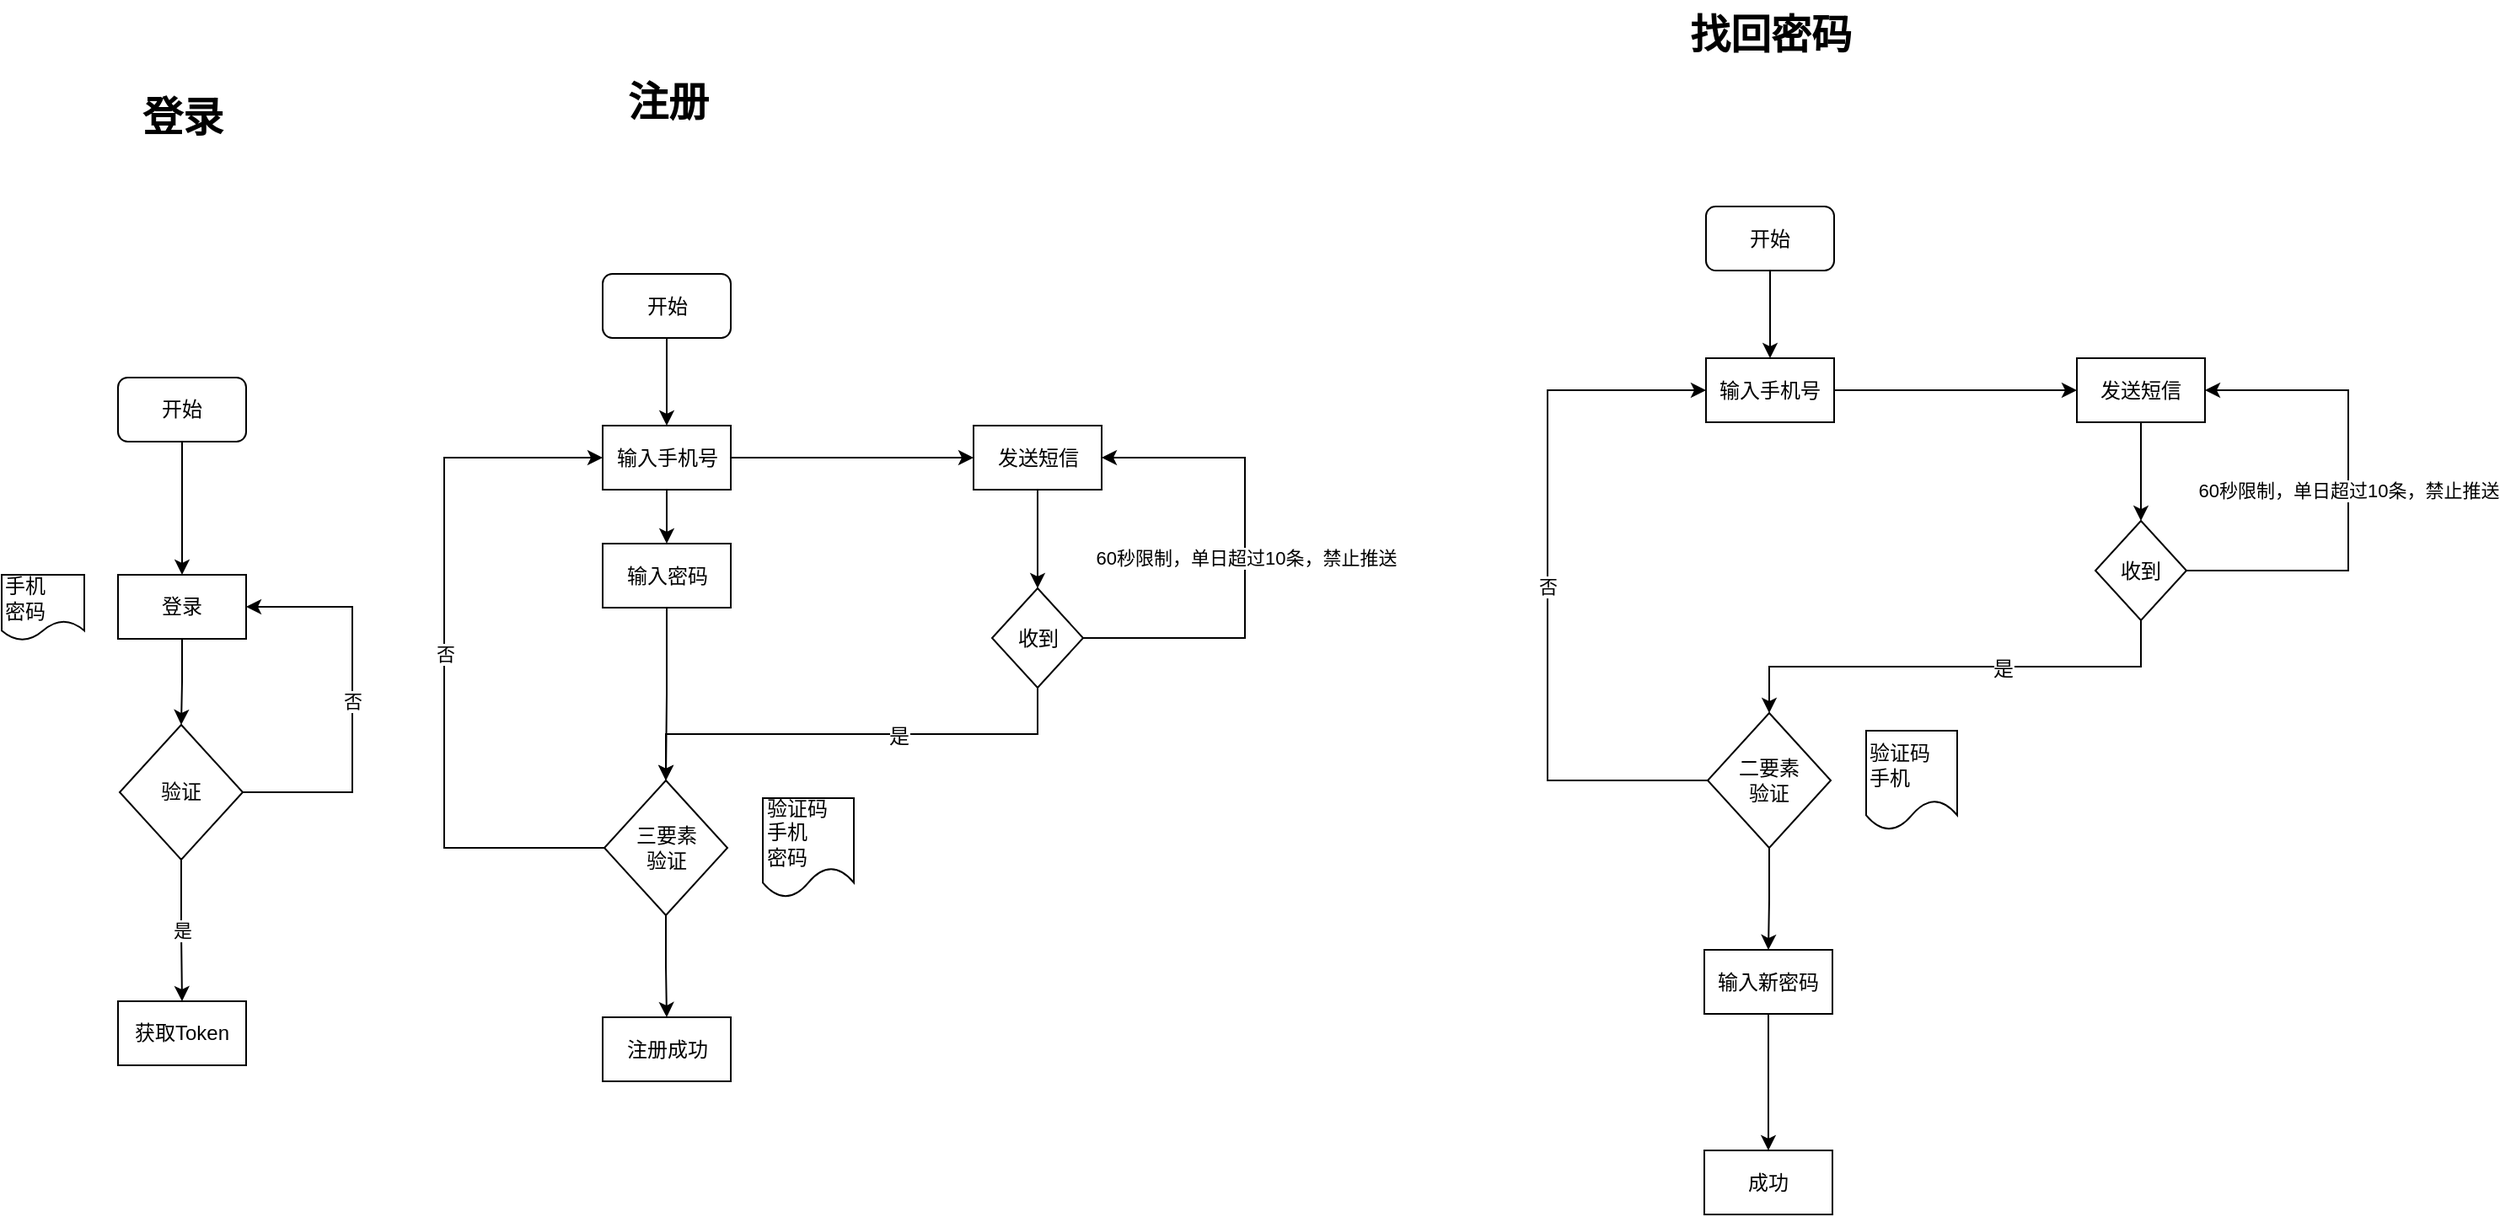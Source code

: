 <mxfile version="10.6.3" type="github"><diagram id="gUZeiDB5O_Fe9tw6GaZX" name="第 1 页"><mxGraphModel dx="1991" dy="1537" grid="0" gridSize="10" guides="1" tooltips="1" connect="1" arrows="1" fold="1" page="0" pageScale="1" pageWidth="827" pageHeight="1169" math="0" shadow="0"><root><mxCell id="0"/><mxCell id="1" parent="0"/><mxCell id="ZDdCqOytWd_tNysO28B2-3" style="edgeStyle=orthogonalEdgeStyle;rounded=0;orthogonalLoop=1;jettySize=auto;html=1;exitX=0.5;exitY=1;exitDx=0;exitDy=0;entryX=0.5;entryY=0;entryDx=0;entryDy=0;" edge="1" parent="1" source="ZDdCqOytWd_tNysO28B2-1" target="ZDdCqOytWd_tNysO28B2-2"><mxGeometry relative="1" as="geometry"/></mxCell><mxCell id="ZDdCqOytWd_tNysO28B2-1" value="开始" style="rounded=1;whiteSpace=wrap;html=1;" vertex="1" parent="1"><mxGeometry x="211" y="-1" width="76" height="38" as="geometry"/></mxCell><mxCell id="ZDdCqOytWd_tNysO28B2-7" style="edgeStyle=orthogonalEdgeStyle;rounded=0;orthogonalLoop=1;jettySize=auto;html=1;exitX=0.5;exitY=1;exitDx=0;exitDy=0;" edge="1" parent="1" source="ZDdCqOytWd_tNysO28B2-2" target="ZDdCqOytWd_tNysO28B2-6"><mxGeometry relative="1" as="geometry"/></mxCell><mxCell id="ZDdCqOytWd_tNysO28B2-2" value="登录" style="rounded=0;whiteSpace=wrap;html=1;" vertex="1" parent="1"><mxGeometry x="211" y="116" width="76" height="38" as="geometry"/></mxCell><mxCell id="ZDdCqOytWd_tNysO28B2-8" value="否" style="edgeStyle=orthogonalEdgeStyle;rounded=0;orthogonalLoop=1;jettySize=auto;html=1;exitX=1;exitY=0.5;exitDx=0;exitDy=0;entryX=1;entryY=0.5;entryDx=0;entryDy=0;" edge="1" parent="1" source="ZDdCqOytWd_tNysO28B2-6" target="ZDdCqOytWd_tNysO28B2-2"><mxGeometry relative="1" as="geometry"><Array as="points"><mxPoint x="350" y="245"/><mxPoint x="350" y="135"/></Array></mxGeometry></mxCell><mxCell id="ZDdCqOytWd_tNysO28B2-10" value="是" style="edgeStyle=orthogonalEdgeStyle;rounded=0;orthogonalLoop=1;jettySize=auto;html=1;exitX=0.5;exitY=1;exitDx=0;exitDy=0;" edge="1" parent="1" source="ZDdCqOytWd_tNysO28B2-6" target="ZDdCqOytWd_tNysO28B2-9"><mxGeometry relative="1" as="geometry"/></mxCell><mxCell id="ZDdCqOytWd_tNysO28B2-6" value="验证" style="rhombus;whiteSpace=wrap;html=1;" vertex="1" parent="1"><mxGeometry x="212" y="205" width="73" height="80" as="geometry"/></mxCell><mxCell id="ZDdCqOytWd_tNysO28B2-9" value="获取Token" style="rounded=0;whiteSpace=wrap;html=1;" vertex="1" parent="1"><mxGeometry x="211" y="369" width="76" height="38" as="geometry"/></mxCell><mxCell id="ZDdCqOytWd_tNysO28B2-22" style="edgeStyle=orthogonalEdgeStyle;rounded=0;orthogonalLoop=1;jettySize=auto;html=1;exitX=0.5;exitY=1;exitDx=0;exitDy=0;" edge="1" parent="1" source="ZDdCqOytWd_tNysO28B2-12" target="ZDdCqOytWd_tNysO28B2-21"><mxGeometry relative="1" as="geometry"/></mxCell><mxCell id="ZDdCqOytWd_tNysO28B2-12" value="开始" style="rounded=1;whiteSpace=wrap;html=1;" vertex="1" parent="1"><mxGeometry x="498.5" y="-62.5" width="76" height="38" as="geometry"/></mxCell><mxCell id="ZDdCqOytWd_tNysO28B2-19" value="手机&lt;br&gt;密码&lt;br&gt;" style="shape=document;whiteSpace=wrap;html=1;boundedLbl=1;align=left;" vertex="1" parent="1"><mxGeometry x="142" y="116" width="49" height="39" as="geometry"/></mxCell><mxCell id="ZDdCqOytWd_tNysO28B2-20" value="验证码&lt;br&gt;手机&lt;br&gt;密码&lt;br&gt;" style="shape=document;whiteSpace=wrap;html=1;boundedLbl=1;align=left;" vertex="1" parent="1"><mxGeometry x="593.5" y="248.5" width="54" height="59" as="geometry"/></mxCell><mxCell id="ZDdCqOytWd_tNysO28B2-25" style="edgeStyle=orthogonalEdgeStyle;rounded=0;orthogonalLoop=1;jettySize=auto;html=1;exitX=1;exitY=0.5;exitDx=0;exitDy=0;" edge="1" parent="1" source="ZDdCqOytWd_tNysO28B2-21" target="ZDdCqOytWd_tNysO28B2-24"><mxGeometry relative="1" as="geometry"/></mxCell><mxCell id="ZDdCqOytWd_tNysO28B2-37" style="edgeStyle=orthogonalEdgeStyle;rounded=0;orthogonalLoop=1;jettySize=auto;html=1;exitX=0.5;exitY=1;exitDx=0;exitDy=0;" edge="1" parent="1" source="ZDdCqOytWd_tNysO28B2-21" target="ZDdCqOytWd_tNysO28B2-36"><mxGeometry relative="1" as="geometry"/></mxCell><mxCell id="ZDdCqOytWd_tNysO28B2-21" value="输入手机号" style="rounded=0;whiteSpace=wrap;html=1;" vertex="1" parent="1"><mxGeometry x="498.5" y="27.5" width="76" height="38" as="geometry"/></mxCell><mxCell id="ZDdCqOytWd_tNysO28B2-27" style="edgeStyle=orthogonalEdgeStyle;rounded=0;orthogonalLoop=1;jettySize=auto;html=1;exitX=0.5;exitY=1;exitDx=0;exitDy=0;" edge="1" parent="1" source="ZDdCqOytWd_tNysO28B2-24" target="ZDdCqOytWd_tNysO28B2-26"><mxGeometry relative="1" as="geometry"/></mxCell><mxCell id="ZDdCqOytWd_tNysO28B2-24" value="发送短信" style="rounded=0;whiteSpace=wrap;html=1;" vertex="1" parent="1"><mxGeometry x="718.5" y="27.5" width="76" height="38" as="geometry"/></mxCell><mxCell id="ZDdCqOytWd_tNysO28B2-28" value="60秒限制，单日超过10条，禁止推送" style="edgeStyle=orthogonalEdgeStyle;rounded=0;orthogonalLoop=1;jettySize=auto;html=1;exitX=1;exitY=0.5;exitDx=0;exitDy=0;entryX=1;entryY=0.5;entryDx=0;entryDy=0;" edge="1" parent="1" source="ZDdCqOytWd_tNysO28B2-26" target="ZDdCqOytWd_tNysO28B2-24"><mxGeometry relative="1" as="geometry"><Array as="points"><mxPoint x="879.5" y="153.5"/><mxPoint x="879.5" y="46.5"/></Array></mxGeometry></mxCell><mxCell id="ZDdCqOytWd_tNysO28B2-33" style="edgeStyle=orthogonalEdgeStyle;rounded=0;orthogonalLoop=1;jettySize=auto;html=1;exitX=0.5;exitY=1;exitDx=0;exitDy=0;entryX=0.5;entryY=0;entryDx=0;entryDy=0;" edge="1" parent="1" source="ZDdCqOytWd_tNysO28B2-26" target="ZDdCqOytWd_tNysO28B2-30"><mxGeometry relative="1" as="geometry"/></mxCell><mxCell id="ZDdCqOytWd_tNysO28B2-34" value="是" style="text;html=1;resizable=0;points=[];align=center;verticalAlign=middle;labelBackgroundColor=#ffffff;" vertex="1" connectable="0" parent="ZDdCqOytWd_tNysO28B2-33"><mxGeometry x="-0.2" y="1" relative="1" as="geometry"><mxPoint as="offset"/></mxGeometry></mxCell><mxCell id="ZDdCqOytWd_tNysO28B2-26" value="收到" style="rhombus;whiteSpace=wrap;html=1;" vertex="1" parent="1"><mxGeometry x="729.5" y="124" width="54" height="59" as="geometry"/></mxCell><mxCell id="ZDdCqOytWd_tNysO28B2-35" value="否" style="edgeStyle=orthogonalEdgeStyle;rounded=0;orthogonalLoop=1;jettySize=auto;html=1;exitX=0;exitY=0.5;exitDx=0;exitDy=0;entryX=0;entryY=0.5;entryDx=0;entryDy=0;" edge="1" parent="1" source="ZDdCqOytWd_tNysO28B2-30" target="ZDdCqOytWd_tNysO28B2-21"><mxGeometry relative="1" as="geometry"><Array as="points"><mxPoint x="404.5" y="278.5"/><mxPoint x="404.5" y="46.5"/></Array></mxGeometry></mxCell><mxCell id="ZDdCqOytWd_tNysO28B2-40" style="edgeStyle=orthogonalEdgeStyle;rounded=0;orthogonalLoop=1;jettySize=auto;html=1;exitX=0.5;exitY=1;exitDx=0;exitDy=0;" edge="1" parent="1" source="ZDdCqOytWd_tNysO28B2-30" target="ZDdCqOytWd_tNysO28B2-39"><mxGeometry relative="1" as="geometry"/></mxCell><mxCell id="ZDdCqOytWd_tNysO28B2-30" value="三要素&lt;br&gt;验证" style="rhombus;whiteSpace=wrap;html=1;" vertex="1" parent="1"><mxGeometry x="499.5" y="238" width="73" height="80" as="geometry"/></mxCell><mxCell id="ZDdCqOytWd_tNysO28B2-38" style="edgeStyle=orthogonalEdgeStyle;rounded=0;orthogonalLoop=1;jettySize=auto;html=1;exitX=0.5;exitY=1;exitDx=0;exitDy=0;" edge="1" parent="1" source="ZDdCqOytWd_tNysO28B2-36" target="ZDdCqOytWd_tNysO28B2-30"><mxGeometry relative="1" as="geometry"/></mxCell><mxCell id="ZDdCqOytWd_tNysO28B2-36" value="输入密码" style="rounded=0;whiteSpace=wrap;html=1;" vertex="1" parent="1"><mxGeometry x="498.5" y="97.5" width="76" height="38" as="geometry"/></mxCell><mxCell id="ZDdCqOytWd_tNysO28B2-39" value="注册成功" style="rounded=0;whiteSpace=wrap;html=1;" vertex="1" parent="1"><mxGeometry x="498.5" y="378.5" width="76" height="38" as="geometry"/></mxCell><mxCell id="ZDdCqOytWd_tNysO28B2-41" value="登录" style="text;strokeColor=none;fillColor=none;html=1;fontSize=24;fontStyle=1;verticalAlign=middle;align=center;" vertex="1" parent="1"><mxGeometry x="198.5" y="-175" width="100" height="40" as="geometry"/></mxCell><mxCell id="ZDdCqOytWd_tNysO28B2-42" value="注册" style="text;strokeColor=none;fillColor=none;html=1;fontSize=24;fontStyle=1;verticalAlign=middle;align=center;" vertex="1" parent="1"><mxGeometry x="486.5" y="-184.5" width="100" height="40" as="geometry"/></mxCell><mxCell id="ZDdCqOytWd_tNysO28B2-43" style="edgeStyle=orthogonalEdgeStyle;rounded=0;orthogonalLoop=1;jettySize=auto;html=1;exitX=0.5;exitY=1;exitDx=0;exitDy=0;" edge="1" source="ZDdCqOytWd_tNysO28B2-44" target="ZDdCqOytWd_tNysO28B2-48" parent="1"><mxGeometry relative="1" as="geometry"/></mxCell><mxCell id="ZDdCqOytWd_tNysO28B2-44" value="开始" style="rounded=1;whiteSpace=wrap;html=1;" vertex="1" parent="1"><mxGeometry x="1153" y="-102.5" width="76" height="38" as="geometry"/></mxCell><mxCell id="ZDdCqOytWd_tNysO28B2-45" value="验证码&lt;br&gt;手机&lt;br&gt;" style="shape=document;whiteSpace=wrap;html=1;boundedLbl=1;align=left;" vertex="1" parent="1"><mxGeometry x="1248" y="208.5" width="54" height="59" as="geometry"/></mxCell><mxCell id="ZDdCqOytWd_tNysO28B2-46" style="edgeStyle=orthogonalEdgeStyle;rounded=0;orthogonalLoop=1;jettySize=auto;html=1;exitX=1;exitY=0.5;exitDx=0;exitDy=0;" edge="1" source="ZDdCqOytWd_tNysO28B2-48" target="ZDdCqOytWd_tNysO28B2-50" parent="1"><mxGeometry relative="1" as="geometry"/></mxCell><mxCell id="ZDdCqOytWd_tNysO28B2-48" value="输入手机号" style="rounded=0;whiteSpace=wrap;html=1;" vertex="1" parent="1"><mxGeometry x="1153" y="-12.5" width="76" height="38" as="geometry"/></mxCell><mxCell id="ZDdCqOytWd_tNysO28B2-49" style="edgeStyle=orthogonalEdgeStyle;rounded=0;orthogonalLoop=1;jettySize=auto;html=1;exitX=0.5;exitY=1;exitDx=0;exitDy=0;" edge="1" source="ZDdCqOytWd_tNysO28B2-50" target="ZDdCqOytWd_tNysO28B2-54" parent="1"><mxGeometry relative="1" as="geometry"/></mxCell><mxCell id="ZDdCqOytWd_tNysO28B2-50" value="发送短信" style="rounded=0;whiteSpace=wrap;html=1;" vertex="1" parent="1"><mxGeometry x="1373" y="-12.5" width="76" height="38" as="geometry"/></mxCell><mxCell id="ZDdCqOytWd_tNysO28B2-51" value="60秒限制，单日超过10条，禁止推送" style="edgeStyle=orthogonalEdgeStyle;rounded=0;orthogonalLoop=1;jettySize=auto;html=1;exitX=1;exitY=0.5;exitDx=0;exitDy=0;entryX=1;entryY=0.5;entryDx=0;entryDy=0;" edge="1" source="ZDdCqOytWd_tNysO28B2-54" target="ZDdCqOytWd_tNysO28B2-50" parent="1"><mxGeometry relative="1" as="geometry"><Array as="points"><mxPoint x="1534" y="113.5"/><mxPoint x="1534" y="6.5"/></Array></mxGeometry></mxCell><mxCell id="ZDdCqOytWd_tNysO28B2-52" style="edgeStyle=orthogonalEdgeStyle;rounded=0;orthogonalLoop=1;jettySize=auto;html=1;exitX=0.5;exitY=1;exitDx=0;exitDy=0;entryX=0.5;entryY=0;entryDx=0;entryDy=0;" edge="1" source="ZDdCqOytWd_tNysO28B2-54" target="ZDdCqOytWd_tNysO28B2-57" parent="1"><mxGeometry relative="1" as="geometry"/></mxCell><mxCell id="ZDdCqOytWd_tNysO28B2-53" value="是" style="text;html=1;resizable=0;points=[];align=center;verticalAlign=middle;labelBackgroundColor=#ffffff;" vertex="1" connectable="0" parent="ZDdCqOytWd_tNysO28B2-52"><mxGeometry x="-0.2" y="1" relative="1" as="geometry"><mxPoint as="offset"/></mxGeometry></mxCell><mxCell id="ZDdCqOytWd_tNysO28B2-54" value="收到" style="rhombus;whiteSpace=wrap;html=1;" vertex="1" parent="1"><mxGeometry x="1384" y="84" width="54" height="59" as="geometry"/></mxCell><mxCell id="ZDdCqOytWd_tNysO28B2-55" value="否" style="edgeStyle=orthogonalEdgeStyle;rounded=0;orthogonalLoop=1;jettySize=auto;html=1;exitX=0;exitY=0.5;exitDx=0;exitDy=0;entryX=0;entryY=0.5;entryDx=0;entryDy=0;" edge="1" source="ZDdCqOytWd_tNysO28B2-57" target="ZDdCqOytWd_tNysO28B2-48" parent="1"><mxGeometry relative="1" as="geometry"><Array as="points"><mxPoint x="1059" y="238.5"/><mxPoint x="1059" y="6.5"/></Array></mxGeometry></mxCell><mxCell id="ZDdCqOytWd_tNysO28B2-56" style="edgeStyle=orthogonalEdgeStyle;rounded=0;orthogonalLoop=1;jettySize=auto;html=1;exitX=0.5;exitY=1;exitDx=0;exitDy=0;" edge="1" source="ZDdCqOytWd_tNysO28B2-57" target="ZDdCqOytWd_tNysO28B2-60" parent="1"><mxGeometry relative="1" as="geometry"/></mxCell><mxCell id="ZDdCqOytWd_tNysO28B2-57" value="二要素&lt;br&gt;验证" style="rhombus;whiteSpace=wrap;html=1;" vertex="1" parent="1"><mxGeometry x="1154" y="198" width="73" height="80" as="geometry"/></mxCell><mxCell id="ZDdCqOytWd_tNysO28B2-63" style="edgeStyle=orthogonalEdgeStyle;rounded=0;orthogonalLoop=1;jettySize=auto;html=1;exitX=0.5;exitY=1;exitDx=0;exitDy=0;" edge="1" parent="1" source="ZDdCqOytWd_tNysO28B2-60" target="ZDdCqOytWd_tNysO28B2-62"><mxGeometry relative="1" as="geometry"/></mxCell><mxCell id="ZDdCqOytWd_tNysO28B2-60" value="输入新密码" style="rounded=0;whiteSpace=wrap;html=1;" vertex="1" parent="1"><mxGeometry x="1152" y="338.5" width="76" height="38" as="geometry"/></mxCell><mxCell id="ZDdCqOytWd_tNysO28B2-61" value="找回密码" style="text;strokeColor=none;fillColor=none;html=1;fontSize=24;fontStyle=1;verticalAlign=middle;align=center;" vertex="1" parent="1"><mxGeometry x="1141" y="-224.5" width="100" height="40" as="geometry"/></mxCell><mxCell id="ZDdCqOytWd_tNysO28B2-62" value="成功" style="rounded=0;whiteSpace=wrap;html=1;" vertex="1" parent="1"><mxGeometry x="1152" y="457.5" width="76" height="38" as="geometry"/></mxCell></root></mxGraphModel></diagram></mxfile>